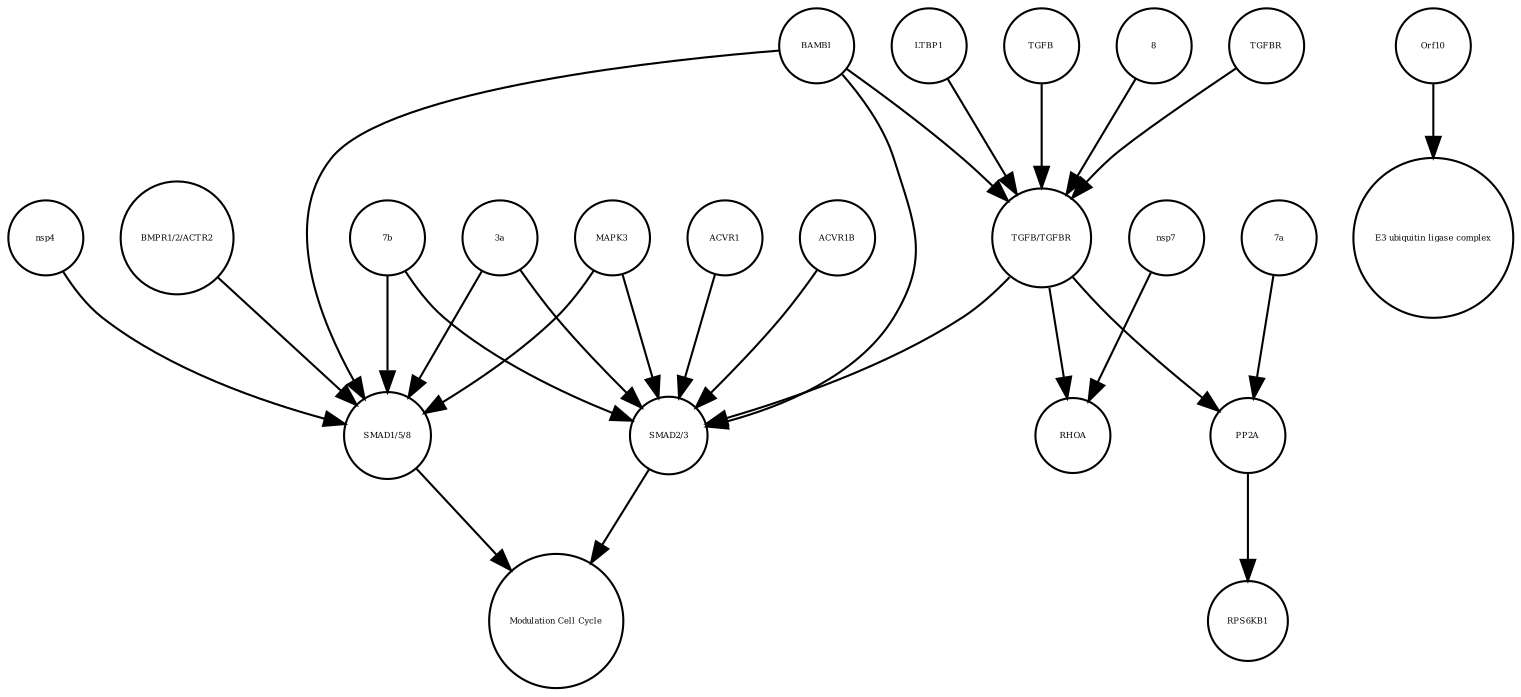 strict digraph  {
"SMAD1/5/8" [annotation="", bipartite=0, cls=complex, fontsize=4, label="SMAD1/5/8", shape=circle];
"Modulation Cell Cycle" [annotation="", bipartite=0, cls=phenotype, fontsize=4, label="Modulation Cell Cycle", shape=circle];
"SMAD2/3" [annotation="", bipartite=0, cls=complex, fontsize=4, label="SMAD2/3", shape=circle];
"E3 ubiquitin ligase complex" [annotation="", bipartite=0, cls=complex, fontsize=4, label="E3 ubiquitin ligase complex", shape=circle];
RPS6KB1 [annotation="", bipartite=0, cls=macromolecule, fontsize=4, label=RPS6KB1, shape=circle];
RHOA [annotation="", bipartite=0, cls=macromolecule, fontsize=4, label=RHOA, shape=circle];
TGFB [annotation="", bipartite=0, cls=macromolecule, fontsize=4, label=TGFB, shape=circle];
nsp4 [annotation="", bipartite=0, cls=macromolecule, fontsize=4, label=nsp4, shape=circle];
"BMPR1/2/ACTR2" [annotation="", bipartite=0, cls=complex, fontsize=4, label="BMPR1/2/ACTR2", shape=circle];
8 [annotation="", bipartite=0, cls=macromolecule, fontsize=4, label=8, shape=circle];
"7b" [annotation="", bipartite=0, cls=macromolecule, fontsize=4, label="7b", shape=circle];
ACVR1 [annotation="", bipartite=0, cls=macromolecule, fontsize=4, label=ACVR1, shape=circle];
"3a" [annotation="", bipartite=0, cls=macromolecule, fontsize=4, label="3a", shape=circle];
ACVR1B [annotation="", bipartite=0, cls=macromolecule, fontsize=4, label=ACVR1B, shape=circle];
BAMBI [annotation="", bipartite=0, cls=macromolecule, fontsize=4, label=BAMBI, shape=circle];
"TGFB/TGFBR" [annotation="", bipartite=0, cls=complex, fontsize=4, label="TGFB/TGFBR", shape=circle];
MAPK3 [annotation="", bipartite=0, cls=macromolecule, fontsize=4, label=MAPK3, shape=circle];
PP2A [annotation="", bipartite=0, cls=complex, fontsize=4, label=PP2A, shape=circle];
Orf10 [annotation=urn_miriam_ncbiprotein_BCD58762, bipartite=0, cls=macromolecule, fontsize=4, label=Orf10, shape=circle];
nsp7 [annotation="", bipartite=0, cls=macromolecule, fontsize=4, label=nsp7, shape=circle];
"7a" [annotation="", bipartite=0, cls=macromolecule, fontsize=4, label="7a", shape=circle];
TGFBR [annotation="", bipartite=0, cls=complex, fontsize=4, label=TGFBR, shape=circle];
LTBP1 [annotation="", bipartite=0, cls=macromolecule, fontsize=4, label=LTBP1, shape=circle];
"SMAD1/5/8" -> "Modulation Cell Cycle"  [annotation="", interaction_type=stimulation];
"SMAD2/3" -> "Modulation Cell Cycle"  [annotation="", interaction_type=stimulation];
TGFB -> "TGFB/TGFBR"  [annotation="", interaction_type=production];
nsp4 -> "SMAD1/5/8"  [annotation="urn_miriam_doi_10.1101%2F2020.06.17.156455", interaction_type=stimulation];
"BMPR1/2/ACTR2" -> "SMAD1/5/8"  [annotation="urn_miriam_doi_10.1101%2F2020.06.17.156455", interaction_type=catalysis];
8 -> "TGFB/TGFBR"  [annotation="urn_miriam_doi_10.1101%2F2020.06.17.156455", interaction_type=stimulation];
"7b" -> "SMAD2/3"  [annotation="urn_miriam_doi_10.1101%2F2020.06.17.156455", interaction_type=stimulation];
"7b" -> "SMAD1/5/8"  [annotation="urn_miriam_doi_10.1101%2F2020.06.17.156455", interaction_type=stimulation];
ACVR1 -> "SMAD2/3"  [annotation="urn_miriam_doi_10.1101%2F2020.06.17.156455", interaction_type=catalysis];
"3a" -> "SMAD2/3"  [annotation="urn_miriam_doi_10.1101%2F2020.06.17.156455", interaction_type=stimulation];
"3a" -> "SMAD1/5/8"  [annotation="urn_miriam_doi_10.1101%2F2020.06.17.156455", interaction_type=stimulation];
ACVR1B -> "SMAD2/3"  [annotation="urn_miriam_doi_10.1101%2F2020.06.17.156455", interaction_type=catalysis];
BAMBI -> "TGFB/TGFBR"  [annotation="urn_miriam_doi_10.1101%2F2020.06.17.156455", interaction_type=inhibition];
BAMBI -> "SMAD2/3"  [annotation="urn_miriam_doi_10.1101%2F2020.06.17.156455", interaction_type=inhibition];
BAMBI -> "SMAD1/5/8"  [annotation="urn_miriam_doi_10.1101%2F2020.06.17.156455", interaction_type=inhibition];
"TGFB/TGFBR" -> RHOA  [annotation="urn_miriam_doi_10.1101%2F2020.06.17.156455", interaction_type=stimulation];
"TGFB/TGFBR" -> PP2A  [annotation="urn_miriam_doi_10.1101%2F2020.03.31.019216", interaction_type=stimulation];
"TGFB/TGFBR" -> "SMAD2/3"  [annotation="urn_miriam_doi_10.1101%2F2020.06.17.156455", interaction_type=stimulation];
MAPK3 -> "SMAD2/3"  [annotation="urn_miriam_doi_10.1101%2F2020.06.17.156455", interaction_type=inhibition];
MAPK3 -> "SMAD1/5/8"  [annotation="urn_miriam_doi_10.1101%2F2020.06.17.156455", interaction_type=inhibition];
PP2A -> RPS6KB1  [annotation="", interaction_type=catalysis];
Orf10 -> "E3 ubiquitin ligase complex"  [annotation="", interaction_type=production];
nsp7 -> RHOA  [annotation="urn_miriam_doi_10.1101%2F2020.06.17.156455", interaction_type=stimulation];
"7a" -> PP2A  [annotation="urn_miriam_doi_10.1101%2F2020.03.31.019216", interaction_type=stimulation];
TGFBR -> "TGFB/TGFBR"  [annotation="", interaction_type=production];
LTBP1 -> "TGFB/TGFBR"  [annotation="urn_miriam_doi_10.1101%2F2020.06.17.156455", interaction_type=inhibition];
}
